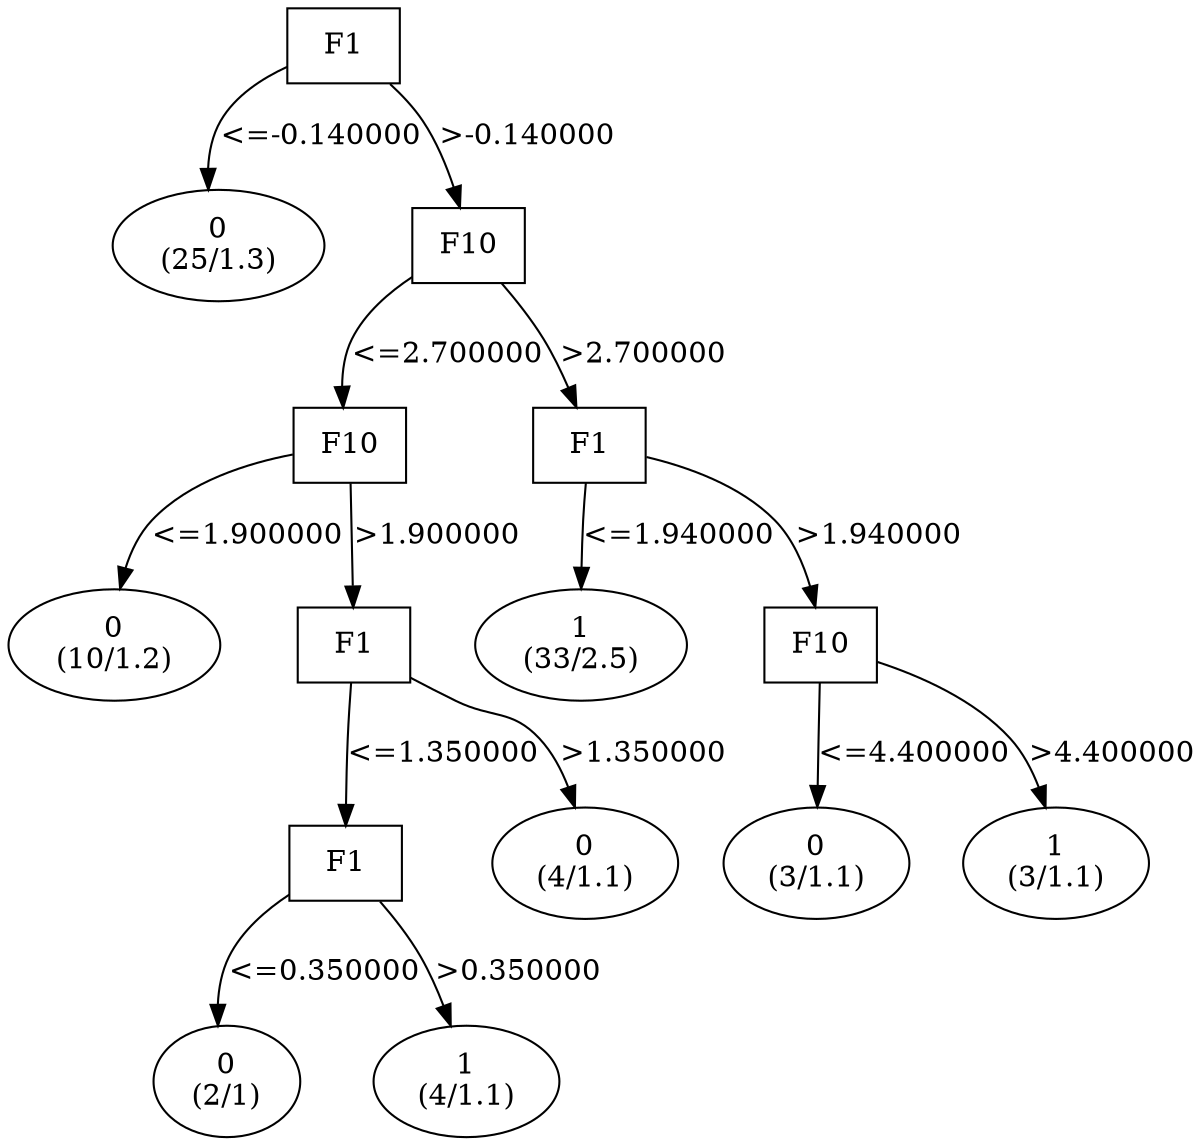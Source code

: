 digraph YaDT {
n0 [ shape=box, label="F1\n"]
n0 -> n1 [label="<=-0.140000"]
n1 [ shape=ellipse, label="0\n(25/1.3)"]
n0 -> n2 [label=">-0.140000"]
n2 [ shape=box, label="F10\n"]
n2 -> n3 [label="<=2.700000"]
n3 [ shape=box, label="F10\n"]
n3 -> n4 [label="<=1.900000"]
n4 [ shape=ellipse, label="0\n(10/1.2)"]
n3 -> n5 [label=">1.900000"]
n5 [ shape=box, label="F1\n"]
n5 -> n6 [label="<=1.350000"]
n6 [ shape=box, label="F1\n"]
n6 -> n7 [label="<=0.350000"]
n7 [ shape=ellipse, label="0\n(2/1)"]
n6 -> n8 [label=">0.350000"]
n8 [ shape=ellipse, label="1\n(4/1.1)"]
n5 -> n10 [label=">1.350000"]
n10 [ shape=ellipse, label="0\n(4/1.1)"]
n2 -> n13 [label=">2.700000"]
n13 [ shape=box, label="F1\n"]
n13 -> n14 [label="<=1.940000"]
n14 [ shape=ellipse, label="1\n(33/2.5)"]
n13 -> n15 [label=">1.940000"]
n15 [ shape=box, label="F10\n"]
n15 -> n16 [label="<=4.400000"]
n16 [ shape=ellipse, label="0\n(3/1.1)"]
n15 -> n17 [label=">4.400000"]
n17 [ shape=ellipse, label="1\n(3/1.1)"]
}
